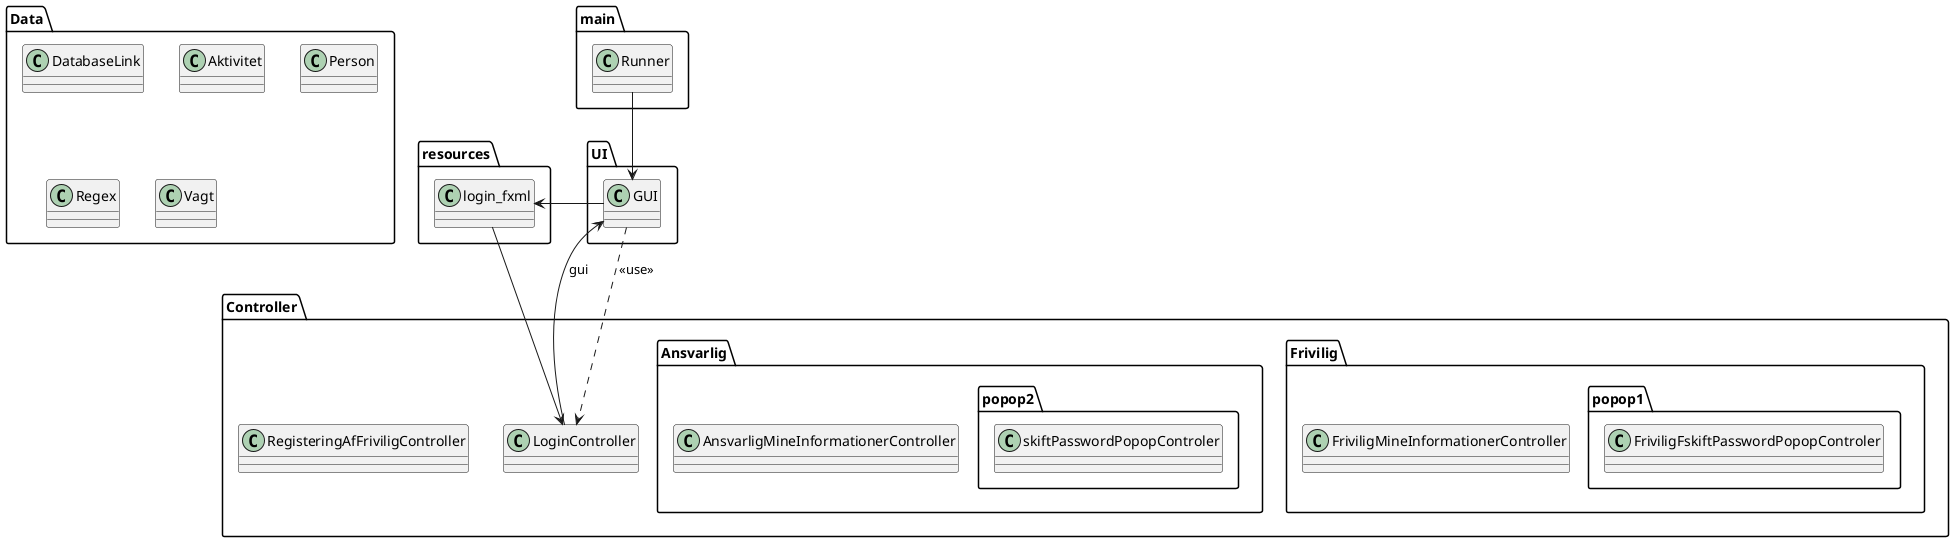 @startuml
package resources{
    class login_fxml
}

package Controller {
    class LoginController

    class RegisteringAfFriviligController
    package Frivilig{
        class FriviligMineInformationerController
        package popop1{
            class FriviligFskiftPasswordPopopControler
        }
    }
    package Ansvarlig{
        class AnsvarligMineInformationerController
        package popop2{
            class skiftPasswordPopopControler
        }
    }
}
package main{
    class Runner
}

package UI {
    class GUI
}

package Data {
    class DatabaseLink
    class Aktivitet
    class Person
    class Regex
    class Vagt
}

Runner --> GUI
GUI --> login_fxml
login_fxml --> LoginController
LoginController --> GUI : "gui"
GUI ..> LoginController : "<<use>>"
@enduml